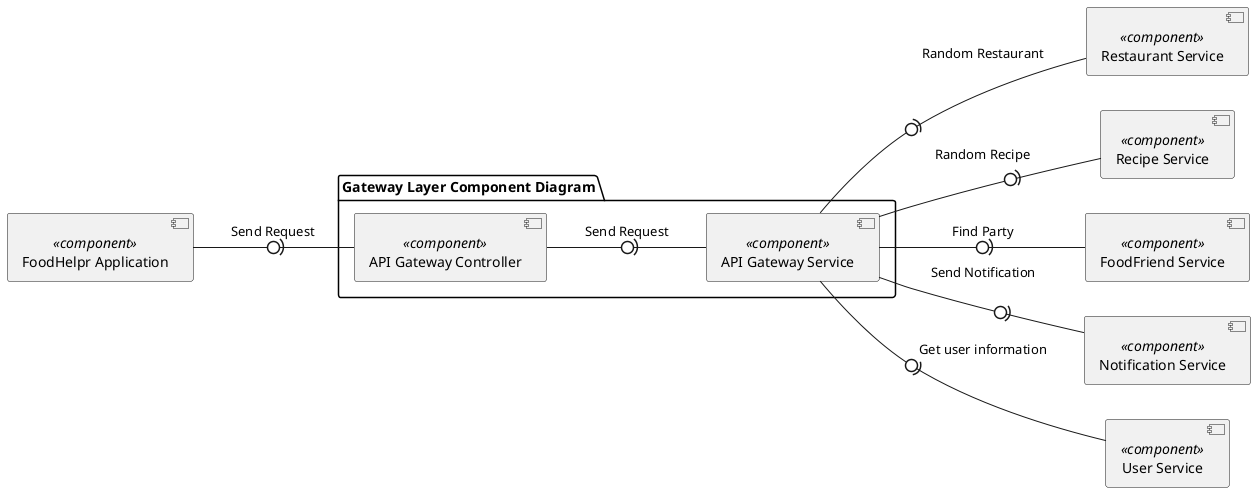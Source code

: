 @startuml
left to right direction

component "FoodHelpr Application" << component >> as ui
component "Restaurant Service" << component >> as restaurant
component "Recipe Service" << component >> as recipe
component "FoodFriend Service" << component >> as ff
component "Notification Service" << component >> as noti
component "User Service" << component >> as user

package "Gateway Layer Component Diagram" {
component "API Gateway Controller" << component >> as gatewayC
component "API Gateway Service" << component >> as gatewayS
}

gatewayS -0)- restaurant : "Random Restaurant"
gatewayS -0)- recipe : "Random Recipe"
gatewayS -0)- ff : "Find Party"
gatewayS -0)- noti : "Send Notification"
gatewayS -0)- user : "Get user information"
gatewayC -0)- gatewayS : "Send Request"
ui -0)- gatewayC : "Send Request"

@enduml